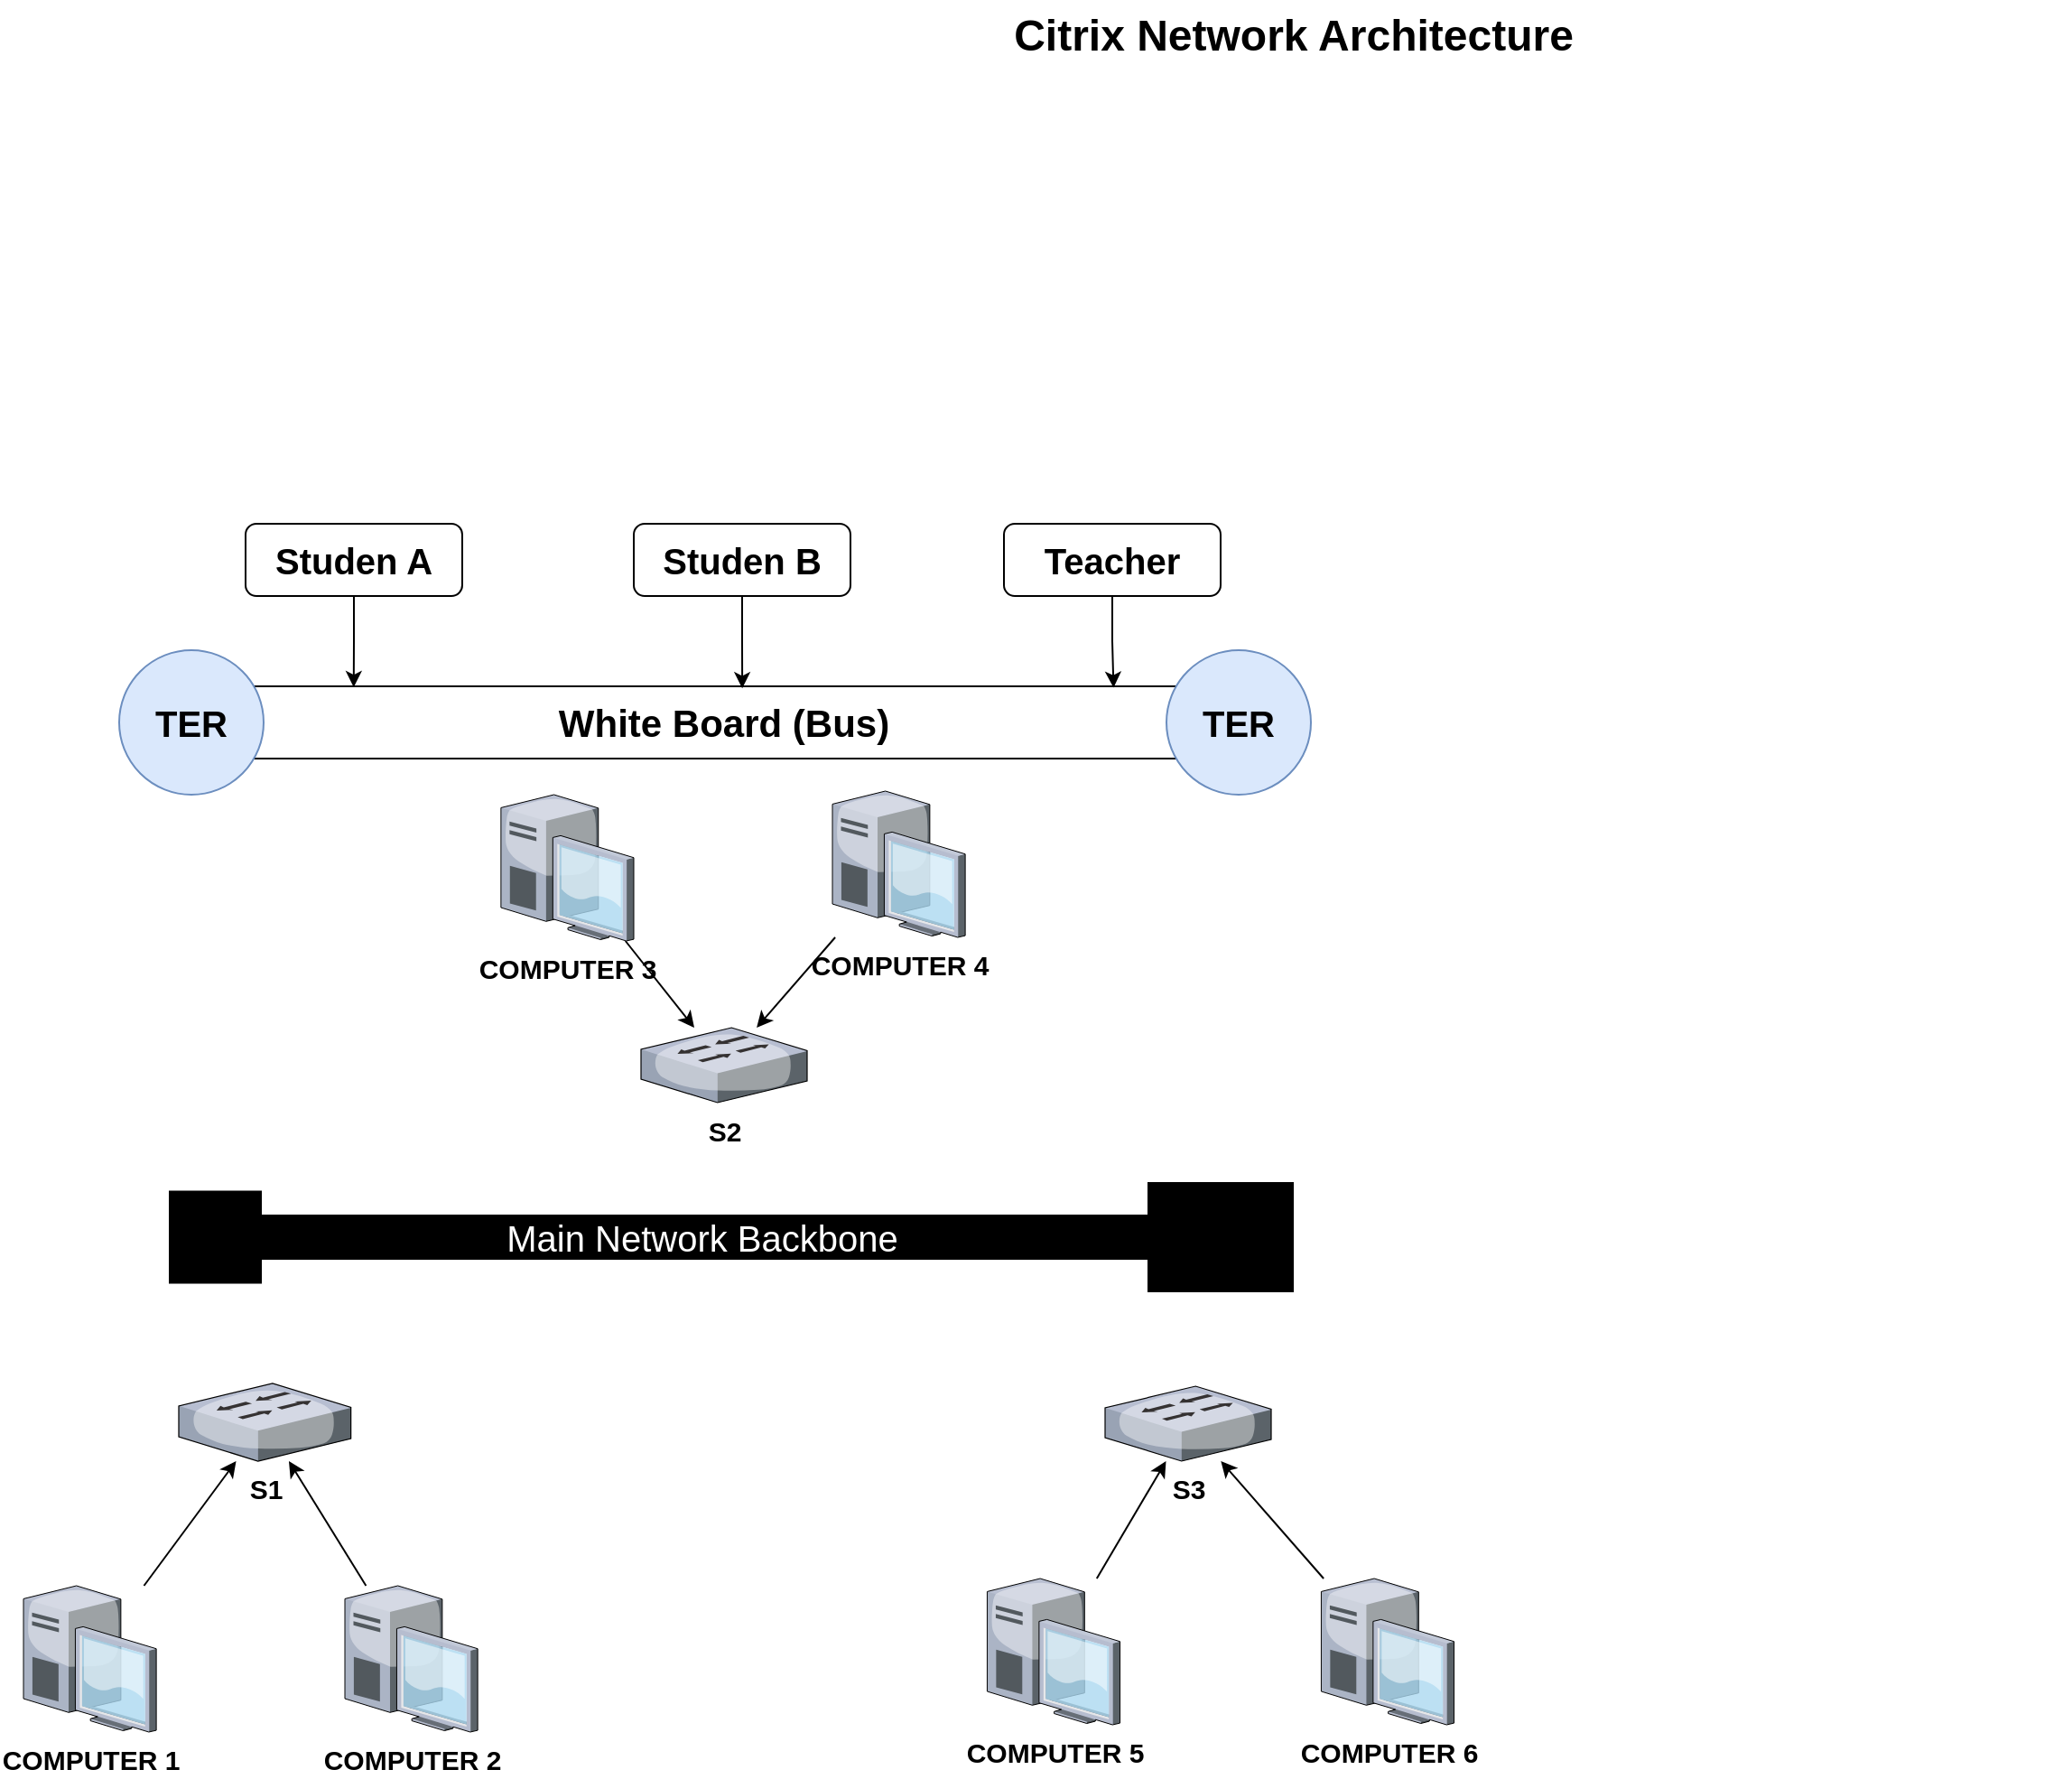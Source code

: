 <mxfile version="26.0.16">
  <diagram name="Page-1" id="e3a06f82-3646-2815-327d-82caf3d4e204">
    <mxGraphModel dx="1226" dy="625" grid="0" gridSize="10" guides="1" tooltips="1" connect="1" arrows="1" fold="1" page="1" pageScale="1.5" pageWidth="1169" pageHeight="826" background="none" math="0" shadow="0">
      <root>
        <mxCell id="0" style=";html=1;" />
        <mxCell id="1" style=";html=1;" parent="0" />
        <mxCell id="6a7d8f32e03d9370-62" value="Citrix Network Architecture" style="text;strokeColor=none;fillColor=none;html=1;fontSize=24;fontStyle=1;verticalAlign=middle;align=center;" parent="1" vertex="1">
          <mxGeometry x="499" y="30" width="861" height="40" as="geometry" />
        </mxCell>
        <mxCell id="QRPKgD-i12BRZNCUTvQf-2" value="&lt;b&gt;&lt;font style=&quot;font-size: 21px;&quot;&gt;White Board (Bus)&lt;/font&gt;&lt;/b&gt;" style="rounded=0;whiteSpace=wrap;html=1;" vertex="1" parent="1">
          <mxGeometry x="350" y="410" width="530" height="40" as="geometry" />
        </mxCell>
        <mxCell id="QRPKgD-i12BRZNCUTvQf-3" value="&lt;font style=&quot;font-size: 20px;&quot;&gt;&lt;b&gt;Studen A&lt;/b&gt;&lt;/font&gt;" style="rounded=1;whiteSpace=wrap;html=1;" vertex="1" parent="1">
          <mxGeometry x="350" y="320" width="120" height="40" as="geometry" />
        </mxCell>
        <mxCell id="QRPKgD-i12BRZNCUTvQf-4" value="&lt;font style=&quot;font-size: 20px;&quot;&gt;&lt;b&gt;Studen B&lt;/b&gt;&lt;/font&gt;" style="rounded=1;whiteSpace=wrap;html=1;" vertex="1" parent="1">
          <mxGeometry x="565" y="320" width="120" height="40" as="geometry" />
        </mxCell>
        <mxCell id="QRPKgD-i12BRZNCUTvQf-6" value="&lt;font style=&quot;font-size: 20px;&quot;&gt;&lt;b&gt;Teacher&lt;/b&gt;&lt;/font&gt;" style="rounded=1;whiteSpace=wrap;html=1;" vertex="1" parent="1">
          <mxGeometry x="770" y="320" width="120" height="40" as="geometry" />
        </mxCell>
        <mxCell id="QRPKgD-i12BRZNCUTvQf-12" style="edgeStyle=orthogonalEdgeStyle;rounded=0;orthogonalLoop=1;jettySize=auto;html=1;exitX=0.5;exitY=1;exitDx=0;exitDy=0;entryX=0.113;entryY=0.013;entryDx=0;entryDy=0;entryPerimeter=0;" edge="1" parent="1" source="QRPKgD-i12BRZNCUTvQf-3" target="QRPKgD-i12BRZNCUTvQf-2">
          <mxGeometry relative="1" as="geometry" />
        </mxCell>
        <mxCell id="QRPKgD-i12BRZNCUTvQf-13" style="edgeStyle=orthogonalEdgeStyle;rounded=0;orthogonalLoop=1;jettySize=auto;html=1;entryX=0.519;entryY=0.029;entryDx=0;entryDy=0;entryPerimeter=0;" edge="1" parent="1" source="QRPKgD-i12BRZNCUTvQf-4" target="QRPKgD-i12BRZNCUTvQf-2">
          <mxGeometry relative="1" as="geometry" />
        </mxCell>
        <mxCell id="QRPKgD-i12BRZNCUTvQf-21" style="edgeStyle=orthogonalEdgeStyle;rounded=0;orthogonalLoop=1;jettySize=auto;html=1;entryX=0.907;entryY=0.02;entryDx=0;entryDy=0;entryPerimeter=0;" edge="1" parent="1" source="QRPKgD-i12BRZNCUTvQf-6" target="QRPKgD-i12BRZNCUTvQf-2">
          <mxGeometry relative="1" as="geometry" />
        </mxCell>
        <mxCell id="QRPKgD-i12BRZNCUTvQf-22" value="&lt;b&gt;&lt;font style=&quot;font-size: 20px;&quot;&gt;TER&lt;/font&gt;&lt;/b&gt;" style="ellipse;whiteSpace=wrap;html=1;aspect=fixed;fillColor=#dae8fc;strokeColor=#6c8ebf;" vertex="1" parent="1">
          <mxGeometry x="280" y="390" width="80" height="80" as="geometry" />
        </mxCell>
        <mxCell id="QRPKgD-i12BRZNCUTvQf-24" value="&lt;b&gt;&lt;font style=&quot;font-size: 20px;&quot;&gt;TER&lt;/font&gt;&lt;/b&gt;" style="ellipse;whiteSpace=wrap;html=1;aspect=fixed;fillColor=#dae8fc;strokeColor=#6c8ebf;" vertex="1" parent="1">
          <mxGeometry x="860" y="390" width="80" height="80" as="geometry" />
        </mxCell>
        <mxCell id="QRPKgD-i12BRZNCUTvQf-37" value="&lt;font style=&quot;font-size: 20px;&quot;&gt;Main Network Backbone&lt;/font&gt;" style="rounded=0;whiteSpace=wrap;html=1;strokeColor=#000000;fillColor=#000000;fontColor=#FFFFFF;" vertex="1" parent="1">
          <mxGeometry x="346" y="703" width="514" height="24" as="geometry" />
        </mxCell>
        <mxCell id="QRPKgD-i12BRZNCUTvQf-38" value="" style="whiteSpace=wrap;html=1;aspect=fixed;fillColor=#000000;" vertex="1" parent="1">
          <mxGeometry x="308" y="689.75" width="50.5" height="50.5" as="geometry" />
        </mxCell>
        <mxCell id="QRPKgD-i12BRZNCUTvQf-39" value="" style="rounded=0;whiteSpace=wrap;html=1;fillColor=#000000;" vertex="1" parent="1">
          <mxGeometry x="850" y="685" width="80" height="60" as="geometry" />
        </mxCell>
        <mxCell id="QRPKgD-i12BRZNCUTvQf-40" value="&lt;font style=&quot;font-size: 15px;&quot;&gt;&lt;b&gt;S1&lt;/b&gt;&lt;/font&gt;" style="verticalLabelPosition=bottom;sketch=0;aspect=fixed;html=1;verticalAlign=top;strokeColor=none;align=center;outlineConnect=0;shape=mxgraph.citrix.switch;" vertex="1" parent="1">
          <mxGeometry x="313" y="796" width="95.33" height="43" as="geometry" />
        </mxCell>
        <mxCell id="QRPKgD-i12BRZNCUTvQf-41" value="S2" style="verticalLabelPosition=bottom;sketch=0;aspect=fixed;html=1;verticalAlign=top;strokeColor=none;align=center;outlineConnect=0;shape=mxgraph.citrix.switch;fontStyle=1;fontSize=15;" vertex="1" parent="1">
          <mxGeometry x="569" y="599" width="92" height="41.5" as="geometry" />
        </mxCell>
        <mxCell id="QRPKgD-i12BRZNCUTvQf-42" value="&lt;font style=&quot;font-size: 15px;&quot;&gt;&lt;b&gt;S3&lt;/b&gt;&lt;/font&gt;" style="verticalLabelPosition=bottom;sketch=0;aspect=fixed;html=1;verticalAlign=top;strokeColor=none;align=center;outlineConnect=0;shape=mxgraph.citrix.switch;" vertex="1" parent="1">
          <mxGeometry x="826" y="797.5" width="92" height="41.5" as="geometry" />
        </mxCell>
        <mxCell id="QRPKgD-i12BRZNCUTvQf-47" style="edgeStyle=none;rounded=0;orthogonalLoop=1;jettySize=auto;html=1;" edge="1" parent="1" source="QRPKgD-i12BRZNCUTvQf-43" target="QRPKgD-i12BRZNCUTvQf-40">
          <mxGeometry relative="1" as="geometry" />
        </mxCell>
        <mxCell id="QRPKgD-i12BRZNCUTvQf-43" value="COMPUTER 1" style="verticalLabelPosition=bottom;sketch=0;aspect=fixed;html=1;verticalAlign=top;strokeColor=none;align=center;outlineConnect=0;shape=mxgraph.citrix.desktop;fontSize=15;fontStyle=1" vertex="1" parent="1">
          <mxGeometry x="227" y="908" width="73.56" height="81" as="geometry" />
        </mxCell>
        <mxCell id="QRPKgD-i12BRZNCUTvQf-48" style="edgeStyle=none;rounded=0;orthogonalLoop=1;jettySize=auto;html=1;" edge="1" parent="1" source="QRPKgD-i12BRZNCUTvQf-44" target="QRPKgD-i12BRZNCUTvQf-40">
          <mxGeometry relative="1" as="geometry" />
        </mxCell>
        <mxCell id="QRPKgD-i12BRZNCUTvQf-44" value="COMPUTER 2" style="verticalLabelPosition=bottom;sketch=0;aspect=fixed;html=1;verticalAlign=top;strokeColor=none;align=center;outlineConnect=0;shape=mxgraph.citrix.desktop;fontSize=15;fontStyle=1" vertex="1" parent="1">
          <mxGeometry x="405" y="908" width="73.56" height="81" as="geometry" />
        </mxCell>
        <mxCell id="QRPKgD-i12BRZNCUTvQf-54" style="edgeStyle=none;rounded=0;orthogonalLoop=1;jettySize=auto;html=1;" edge="1" parent="1" source="QRPKgD-i12BRZNCUTvQf-49" target="QRPKgD-i12BRZNCUTvQf-42">
          <mxGeometry relative="1" as="geometry" />
        </mxCell>
        <mxCell id="QRPKgD-i12BRZNCUTvQf-49" value="COMPUTER 6" style="verticalLabelPosition=bottom;sketch=0;aspect=fixed;html=1;verticalAlign=top;strokeColor=none;align=center;outlineConnect=0;shape=mxgraph.citrix.desktop;fontSize=15;fontStyle=1" vertex="1" parent="1">
          <mxGeometry x="945.72" y="904" width="73.56" height="81" as="geometry" />
        </mxCell>
        <mxCell id="QRPKgD-i12BRZNCUTvQf-53" style="edgeStyle=none;rounded=0;orthogonalLoop=1;jettySize=auto;html=1;" edge="1" parent="1" source="QRPKgD-i12BRZNCUTvQf-50" target="QRPKgD-i12BRZNCUTvQf-42">
          <mxGeometry relative="1" as="geometry" />
        </mxCell>
        <mxCell id="QRPKgD-i12BRZNCUTvQf-50" value="COMPUTER 5" style="verticalLabelPosition=bottom;sketch=0;aspect=fixed;html=1;verticalAlign=top;strokeColor=none;align=center;outlineConnect=0;shape=mxgraph.citrix.desktop;fontSize=15;fontStyle=1" vertex="1" parent="1">
          <mxGeometry x="760.72" y="904" width="73.56" height="81" as="geometry" />
        </mxCell>
        <mxCell id="QRPKgD-i12BRZNCUTvQf-55" style="edgeStyle=none;rounded=0;orthogonalLoop=1;jettySize=auto;html=1;" edge="1" parent="1" source="QRPKgD-i12BRZNCUTvQf-51" target="QRPKgD-i12BRZNCUTvQf-41">
          <mxGeometry relative="1" as="geometry" />
        </mxCell>
        <mxCell id="QRPKgD-i12BRZNCUTvQf-51" value="COMPUTER 3" style="verticalLabelPosition=bottom;sketch=0;aspect=fixed;html=1;verticalAlign=top;strokeColor=none;align=center;outlineConnect=0;shape=mxgraph.citrix.desktop;fontSize=15;fontStyle=1" vertex="1" parent="1">
          <mxGeometry x="491.44" y="470" width="73.56" height="81" as="geometry" />
        </mxCell>
        <mxCell id="QRPKgD-i12BRZNCUTvQf-56" style="edgeStyle=none;rounded=0;orthogonalLoop=1;jettySize=auto;html=1;" edge="1" parent="1" source="QRPKgD-i12BRZNCUTvQf-52" target="QRPKgD-i12BRZNCUTvQf-41">
          <mxGeometry relative="1" as="geometry" />
        </mxCell>
        <mxCell id="QRPKgD-i12BRZNCUTvQf-52" value="COMPUTER 4" style="verticalLabelPosition=bottom;sketch=0;aspect=fixed;html=1;verticalAlign=top;strokeColor=none;align=center;outlineConnect=0;shape=mxgraph.citrix.desktop;fontSize=15;fontStyle=1" vertex="1" parent="1">
          <mxGeometry x="675" y="468" width="73.56" height="81" as="geometry" />
        </mxCell>
      </root>
    </mxGraphModel>
  </diagram>
</mxfile>
